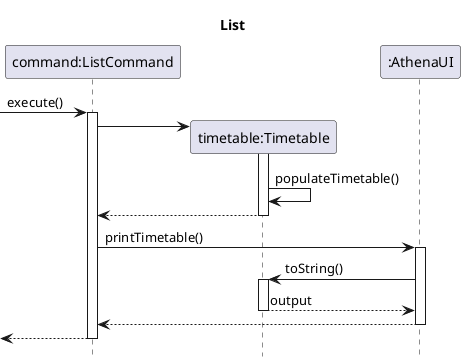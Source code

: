 @startuml

participant "command:ListCommand" as ListCommand
participant "timetable:Timetable" as Timetable
participant ":AthenaUI" as AthenaUI

title List
hide footbox

->ListCommand++: execute()

ListCommand->Timetable**:
activate Timetable
Timetable -> Timetable: populateTimetable()
return

ListCommand->AthenaUI++: printTimetable()
AthenaUI -> Timetable++: toString()
return output
AthenaUI-->ListCommand--:

<--ListCommand--
@enduml